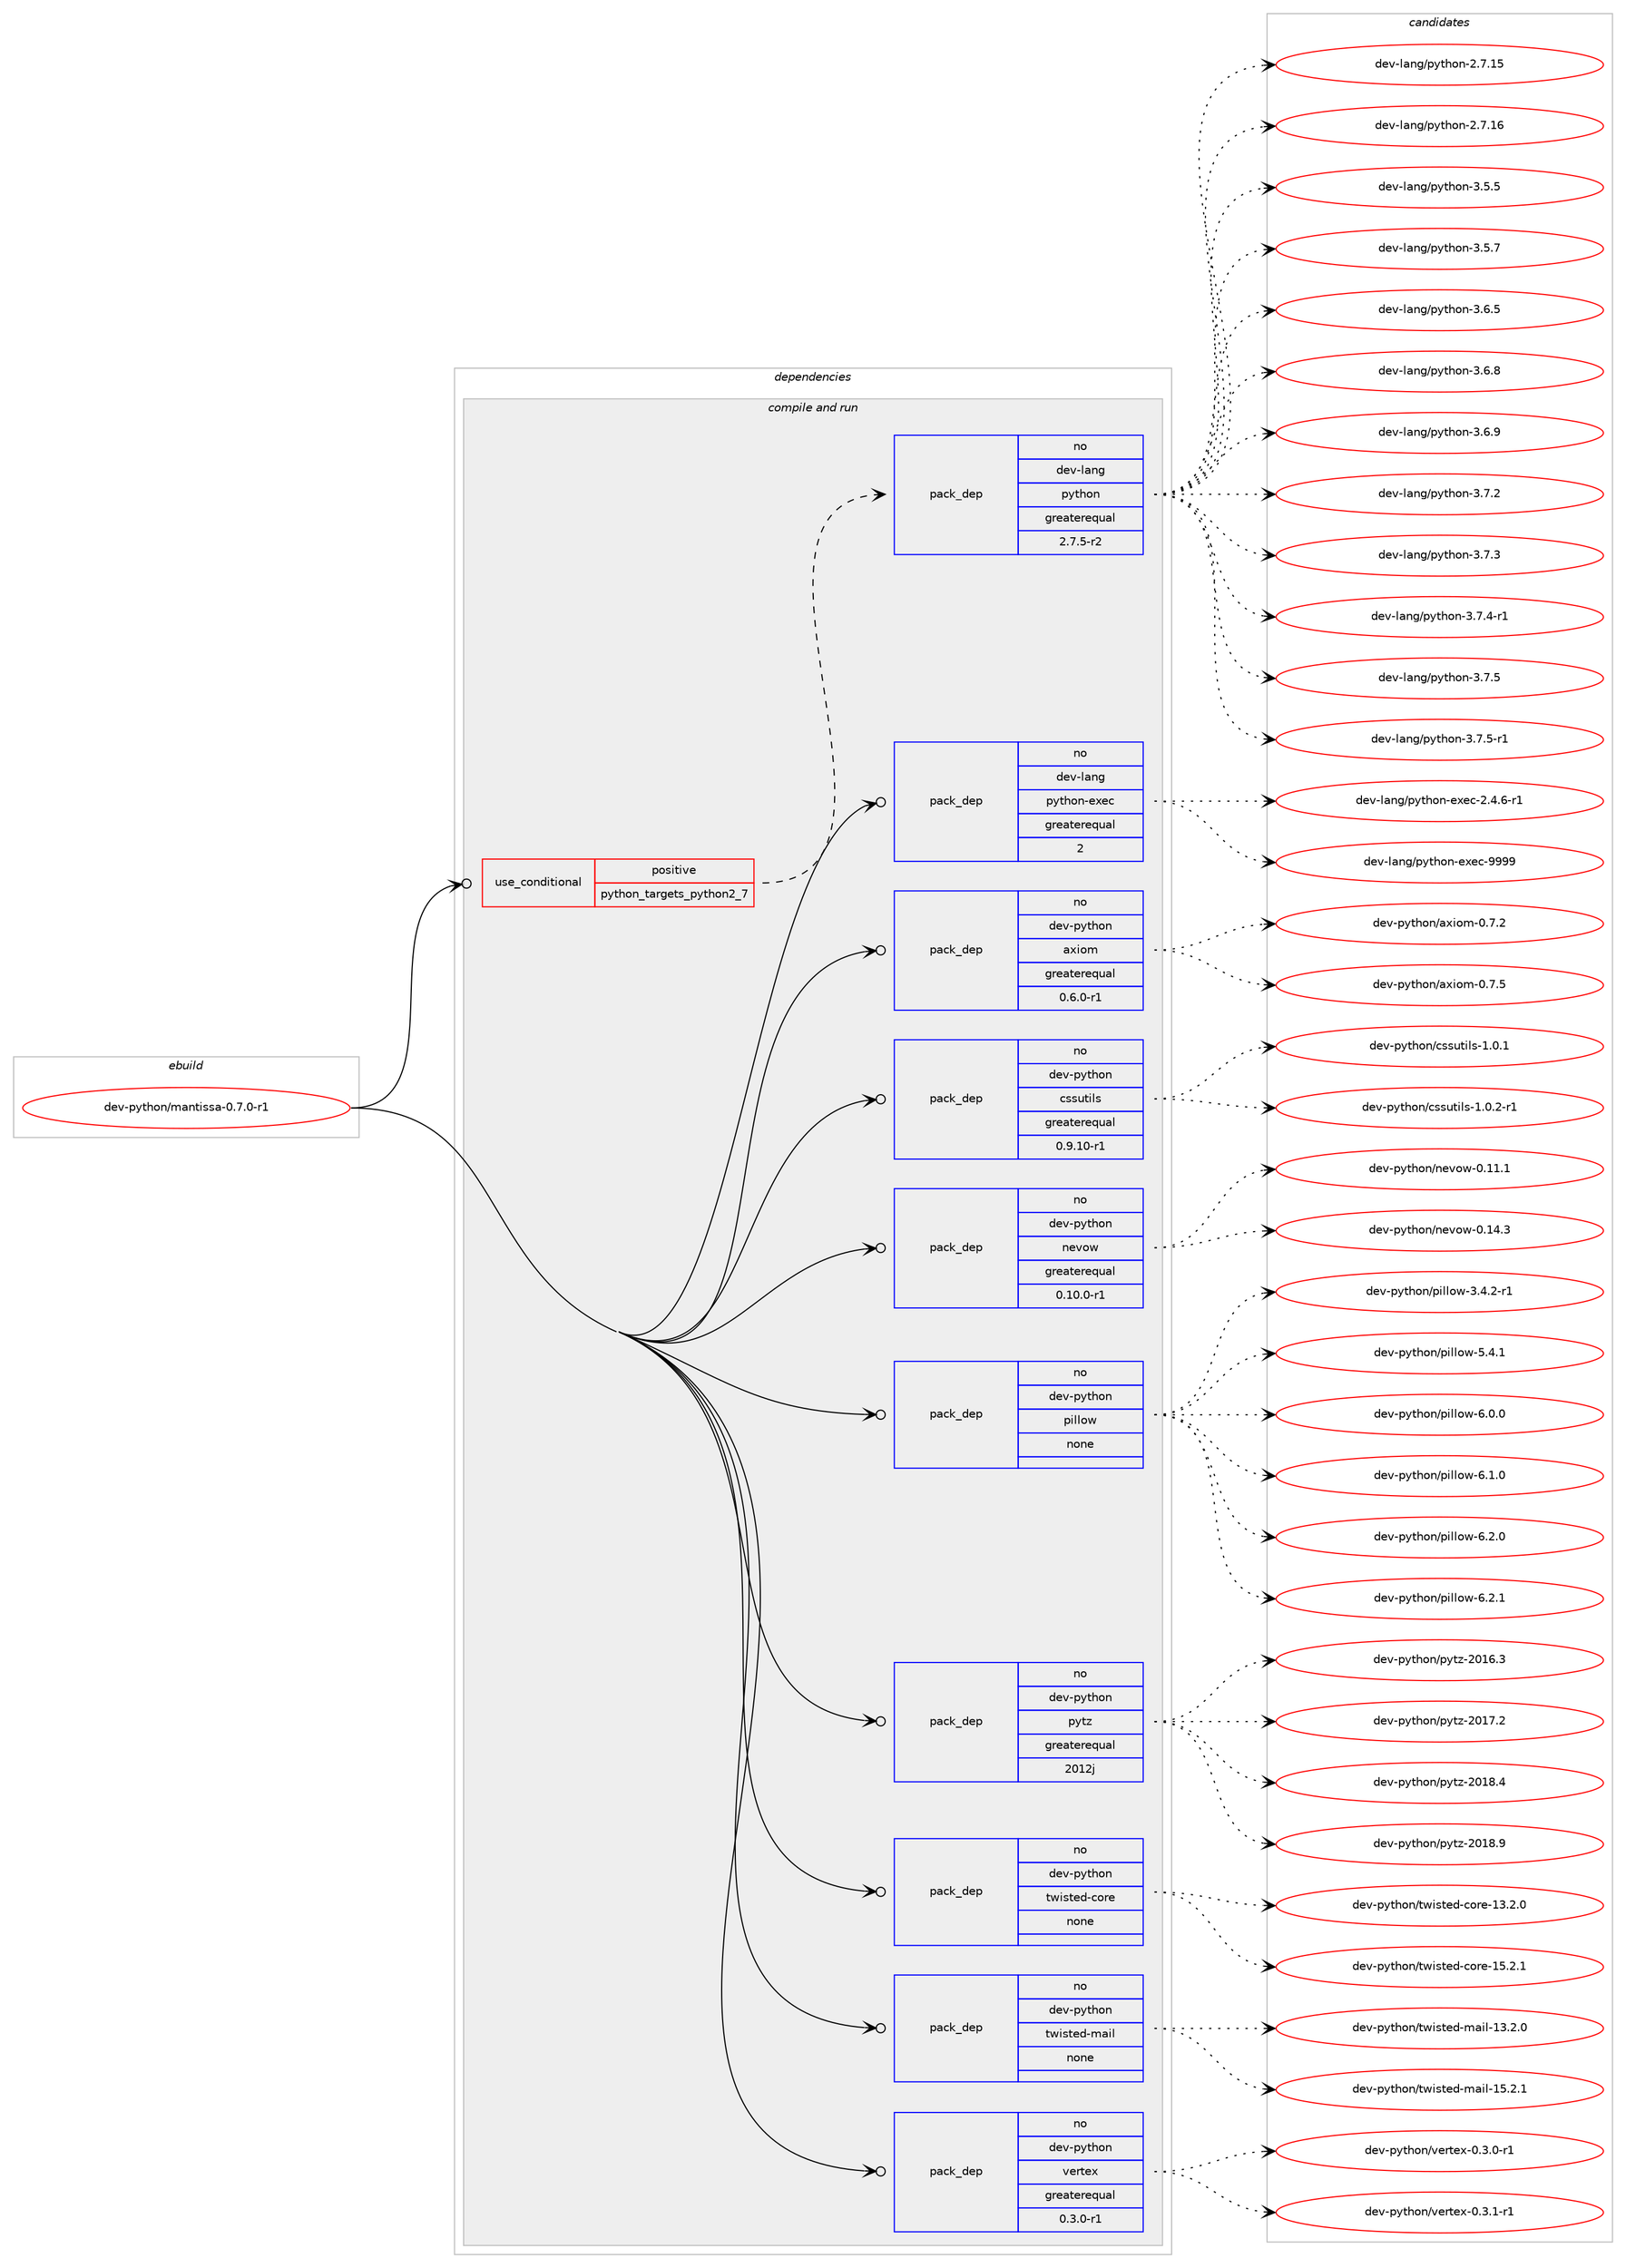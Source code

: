 digraph prolog {

# *************
# Graph options
# *************

newrank=true;
concentrate=true;
compound=true;
graph [rankdir=LR,fontname=Helvetica,fontsize=10,ranksep=1.5];#, ranksep=2.5, nodesep=0.2];
edge  [arrowhead=vee];
node  [fontname=Helvetica,fontsize=10];

# **********
# The ebuild
# **********

subgraph cluster_leftcol {
color=gray;
rank=same;
label=<<i>ebuild</i>>;
id [label="dev-python/mantissa-0.7.0-r1", color=red, width=4, href="../dev-python/mantissa-0.7.0-r1.svg"];
}

# ****************
# The dependencies
# ****************

subgraph cluster_midcol {
color=gray;
label=<<i>dependencies</i>>;
subgraph cluster_compile {
fillcolor="#eeeeee";
style=filled;
label=<<i>compile</i>>;
}
subgraph cluster_compileandrun {
fillcolor="#eeeeee";
style=filled;
label=<<i>compile and run</i>>;
subgraph cond142281 {
dependency613834 [label=<<TABLE BORDER="0" CELLBORDER="1" CELLSPACING="0" CELLPADDING="4"><TR><TD ROWSPAN="3" CELLPADDING="10">use_conditional</TD></TR><TR><TD>positive</TD></TR><TR><TD>python_targets_python2_7</TD></TR></TABLE>>, shape=none, color=red];
subgraph pack459749 {
dependency613835 [label=<<TABLE BORDER="0" CELLBORDER="1" CELLSPACING="0" CELLPADDING="4" WIDTH="220"><TR><TD ROWSPAN="6" CELLPADDING="30">pack_dep</TD></TR><TR><TD WIDTH="110">no</TD></TR><TR><TD>dev-lang</TD></TR><TR><TD>python</TD></TR><TR><TD>greaterequal</TD></TR><TR><TD>2.7.5-r2</TD></TR></TABLE>>, shape=none, color=blue];
}
dependency613834:e -> dependency613835:w [weight=20,style="dashed",arrowhead="vee"];
}
id:e -> dependency613834:w [weight=20,style="solid",arrowhead="odotvee"];
subgraph pack459750 {
dependency613836 [label=<<TABLE BORDER="0" CELLBORDER="1" CELLSPACING="0" CELLPADDING="4" WIDTH="220"><TR><TD ROWSPAN="6" CELLPADDING="30">pack_dep</TD></TR><TR><TD WIDTH="110">no</TD></TR><TR><TD>dev-lang</TD></TR><TR><TD>python-exec</TD></TR><TR><TD>greaterequal</TD></TR><TR><TD>2</TD></TR></TABLE>>, shape=none, color=blue];
}
id:e -> dependency613836:w [weight=20,style="solid",arrowhead="odotvee"];
subgraph pack459751 {
dependency613837 [label=<<TABLE BORDER="0" CELLBORDER="1" CELLSPACING="0" CELLPADDING="4" WIDTH="220"><TR><TD ROWSPAN="6" CELLPADDING="30">pack_dep</TD></TR><TR><TD WIDTH="110">no</TD></TR><TR><TD>dev-python</TD></TR><TR><TD>axiom</TD></TR><TR><TD>greaterequal</TD></TR><TR><TD>0.6.0-r1</TD></TR></TABLE>>, shape=none, color=blue];
}
id:e -> dependency613837:w [weight=20,style="solid",arrowhead="odotvee"];
subgraph pack459752 {
dependency613838 [label=<<TABLE BORDER="0" CELLBORDER="1" CELLSPACING="0" CELLPADDING="4" WIDTH="220"><TR><TD ROWSPAN="6" CELLPADDING="30">pack_dep</TD></TR><TR><TD WIDTH="110">no</TD></TR><TR><TD>dev-python</TD></TR><TR><TD>cssutils</TD></TR><TR><TD>greaterequal</TD></TR><TR><TD>0.9.10-r1</TD></TR></TABLE>>, shape=none, color=blue];
}
id:e -> dependency613838:w [weight=20,style="solid",arrowhead="odotvee"];
subgraph pack459753 {
dependency613839 [label=<<TABLE BORDER="0" CELLBORDER="1" CELLSPACING="0" CELLPADDING="4" WIDTH="220"><TR><TD ROWSPAN="6" CELLPADDING="30">pack_dep</TD></TR><TR><TD WIDTH="110">no</TD></TR><TR><TD>dev-python</TD></TR><TR><TD>nevow</TD></TR><TR><TD>greaterequal</TD></TR><TR><TD>0.10.0-r1</TD></TR></TABLE>>, shape=none, color=blue];
}
id:e -> dependency613839:w [weight=20,style="solid",arrowhead="odotvee"];
subgraph pack459754 {
dependency613840 [label=<<TABLE BORDER="0" CELLBORDER="1" CELLSPACING="0" CELLPADDING="4" WIDTH="220"><TR><TD ROWSPAN="6" CELLPADDING="30">pack_dep</TD></TR><TR><TD WIDTH="110">no</TD></TR><TR><TD>dev-python</TD></TR><TR><TD>pillow</TD></TR><TR><TD>none</TD></TR><TR><TD></TD></TR></TABLE>>, shape=none, color=blue];
}
id:e -> dependency613840:w [weight=20,style="solid",arrowhead="odotvee"];
subgraph pack459755 {
dependency613841 [label=<<TABLE BORDER="0" CELLBORDER="1" CELLSPACING="0" CELLPADDING="4" WIDTH="220"><TR><TD ROWSPAN="6" CELLPADDING="30">pack_dep</TD></TR><TR><TD WIDTH="110">no</TD></TR><TR><TD>dev-python</TD></TR><TR><TD>pytz</TD></TR><TR><TD>greaterequal</TD></TR><TR><TD>2012j</TD></TR></TABLE>>, shape=none, color=blue];
}
id:e -> dependency613841:w [weight=20,style="solid",arrowhead="odotvee"];
subgraph pack459756 {
dependency613842 [label=<<TABLE BORDER="0" CELLBORDER="1" CELLSPACING="0" CELLPADDING="4" WIDTH="220"><TR><TD ROWSPAN="6" CELLPADDING="30">pack_dep</TD></TR><TR><TD WIDTH="110">no</TD></TR><TR><TD>dev-python</TD></TR><TR><TD>twisted-core</TD></TR><TR><TD>none</TD></TR><TR><TD></TD></TR></TABLE>>, shape=none, color=blue];
}
id:e -> dependency613842:w [weight=20,style="solid",arrowhead="odotvee"];
subgraph pack459757 {
dependency613843 [label=<<TABLE BORDER="0" CELLBORDER="1" CELLSPACING="0" CELLPADDING="4" WIDTH="220"><TR><TD ROWSPAN="6" CELLPADDING="30">pack_dep</TD></TR><TR><TD WIDTH="110">no</TD></TR><TR><TD>dev-python</TD></TR><TR><TD>twisted-mail</TD></TR><TR><TD>none</TD></TR><TR><TD></TD></TR></TABLE>>, shape=none, color=blue];
}
id:e -> dependency613843:w [weight=20,style="solid",arrowhead="odotvee"];
subgraph pack459758 {
dependency613844 [label=<<TABLE BORDER="0" CELLBORDER="1" CELLSPACING="0" CELLPADDING="4" WIDTH="220"><TR><TD ROWSPAN="6" CELLPADDING="30">pack_dep</TD></TR><TR><TD WIDTH="110">no</TD></TR><TR><TD>dev-python</TD></TR><TR><TD>vertex</TD></TR><TR><TD>greaterequal</TD></TR><TR><TD>0.3.0-r1</TD></TR></TABLE>>, shape=none, color=blue];
}
id:e -> dependency613844:w [weight=20,style="solid",arrowhead="odotvee"];
}
subgraph cluster_run {
fillcolor="#eeeeee";
style=filled;
label=<<i>run</i>>;
}
}

# **************
# The candidates
# **************

subgraph cluster_choices {
rank=same;
color=gray;
label=<<i>candidates</i>>;

subgraph choice459749 {
color=black;
nodesep=1;
choice10010111845108971101034711212111610411111045504655464953 [label="dev-lang/python-2.7.15", color=red, width=4,href="../dev-lang/python-2.7.15.svg"];
choice10010111845108971101034711212111610411111045504655464954 [label="dev-lang/python-2.7.16", color=red, width=4,href="../dev-lang/python-2.7.16.svg"];
choice100101118451089711010347112121116104111110455146534653 [label="dev-lang/python-3.5.5", color=red, width=4,href="../dev-lang/python-3.5.5.svg"];
choice100101118451089711010347112121116104111110455146534655 [label="dev-lang/python-3.5.7", color=red, width=4,href="../dev-lang/python-3.5.7.svg"];
choice100101118451089711010347112121116104111110455146544653 [label="dev-lang/python-3.6.5", color=red, width=4,href="../dev-lang/python-3.6.5.svg"];
choice100101118451089711010347112121116104111110455146544656 [label="dev-lang/python-3.6.8", color=red, width=4,href="../dev-lang/python-3.6.8.svg"];
choice100101118451089711010347112121116104111110455146544657 [label="dev-lang/python-3.6.9", color=red, width=4,href="../dev-lang/python-3.6.9.svg"];
choice100101118451089711010347112121116104111110455146554650 [label="dev-lang/python-3.7.2", color=red, width=4,href="../dev-lang/python-3.7.2.svg"];
choice100101118451089711010347112121116104111110455146554651 [label="dev-lang/python-3.7.3", color=red, width=4,href="../dev-lang/python-3.7.3.svg"];
choice1001011184510897110103471121211161041111104551465546524511449 [label="dev-lang/python-3.7.4-r1", color=red, width=4,href="../dev-lang/python-3.7.4-r1.svg"];
choice100101118451089711010347112121116104111110455146554653 [label="dev-lang/python-3.7.5", color=red, width=4,href="../dev-lang/python-3.7.5.svg"];
choice1001011184510897110103471121211161041111104551465546534511449 [label="dev-lang/python-3.7.5-r1", color=red, width=4,href="../dev-lang/python-3.7.5-r1.svg"];
dependency613835:e -> choice10010111845108971101034711212111610411111045504655464953:w [style=dotted,weight="100"];
dependency613835:e -> choice10010111845108971101034711212111610411111045504655464954:w [style=dotted,weight="100"];
dependency613835:e -> choice100101118451089711010347112121116104111110455146534653:w [style=dotted,weight="100"];
dependency613835:e -> choice100101118451089711010347112121116104111110455146534655:w [style=dotted,weight="100"];
dependency613835:e -> choice100101118451089711010347112121116104111110455146544653:w [style=dotted,weight="100"];
dependency613835:e -> choice100101118451089711010347112121116104111110455146544656:w [style=dotted,weight="100"];
dependency613835:e -> choice100101118451089711010347112121116104111110455146544657:w [style=dotted,weight="100"];
dependency613835:e -> choice100101118451089711010347112121116104111110455146554650:w [style=dotted,weight="100"];
dependency613835:e -> choice100101118451089711010347112121116104111110455146554651:w [style=dotted,weight="100"];
dependency613835:e -> choice1001011184510897110103471121211161041111104551465546524511449:w [style=dotted,weight="100"];
dependency613835:e -> choice100101118451089711010347112121116104111110455146554653:w [style=dotted,weight="100"];
dependency613835:e -> choice1001011184510897110103471121211161041111104551465546534511449:w [style=dotted,weight="100"];
}
subgraph choice459750 {
color=black;
nodesep=1;
choice10010111845108971101034711212111610411111045101120101994550465246544511449 [label="dev-lang/python-exec-2.4.6-r1", color=red, width=4,href="../dev-lang/python-exec-2.4.6-r1.svg"];
choice10010111845108971101034711212111610411111045101120101994557575757 [label="dev-lang/python-exec-9999", color=red, width=4,href="../dev-lang/python-exec-9999.svg"];
dependency613836:e -> choice10010111845108971101034711212111610411111045101120101994550465246544511449:w [style=dotted,weight="100"];
dependency613836:e -> choice10010111845108971101034711212111610411111045101120101994557575757:w [style=dotted,weight="100"];
}
subgraph choice459751 {
color=black;
nodesep=1;
choice100101118451121211161041111104797120105111109454846554650 [label="dev-python/axiom-0.7.2", color=red, width=4,href="../dev-python/axiom-0.7.2.svg"];
choice100101118451121211161041111104797120105111109454846554653 [label="dev-python/axiom-0.7.5", color=red, width=4,href="../dev-python/axiom-0.7.5.svg"];
dependency613837:e -> choice100101118451121211161041111104797120105111109454846554650:w [style=dotted,weight="100"];
dependency613837:e -> choice100101118451121211161041111104797120105111109454846554653:w [style=dotted,weight="100"];
}
subgraph choice459752 {
color=black;
nodesep=1;
choice100101118451121211161041111104799115115117116105108115454946484649 [label="dev-python/cssutils-1.0.1", color=red, width=4,href="../dev-python/cssutils-1.0.1.svg"];
choice1001011184511212111610411111047991151151171161051081154549464846504511449 [label="dev-python/cssutils-1.0.2-r1", color=red, width=4,href="../dev-python/cssutils-1.0.2-r1.svg"];
dependency613838:e -> choice100101118451121211161041111104799115115117116105108115454946484649:w [style=dotted,weight="100"];
dependency613838:e -> choice1001011184511212111610411111047991151151171161051081154549464846504511449:w [style=dotted,weight="100"];
}
subgraph choice459753 {
color=black;
nodesep=1;
choice100101118451121211161041111104711010111811111945484649494649 [label="dev-python/nevow-0.11.1", color=red, width=4,href="../dev-python/nevow-0.11.1.svg"];
choice100101118451121211161041111104711010111811111945484649524651 [label="dev-python/nevow-0.14.3", color=red, width=4,href="../dev-python/nevow-0.14.3.svg"];
dependency613839:e -> choice100101118451121211161041111104711010111811111945484649494649:w [style=dotted,weight="100"];
dependency613839:e -> choice100101118451121211161041111104711010111811111945484649524651:w [style=dotted,weight="100"];
}
subgraph choice459754 {
color=black;
nodesep=1;
choice10010111845112121116104111110471121051081081111194551465246504511449 [label="dev-python/pillow-3.4.2-r1", color=red, width=4,href="../dev-python/pillow-3.4.2-r1.svg"];
choice1001011184511212111610411111047112105108108111119455346524649 [label="dev-python/pillow-5.4.1", color=red, width=4,href="../dev-python/pillow-5.4.1.svg"];
choice1001011184511212111610411111047112105108108111119455446484648 [label="dev-python/pillow-6.0.0", color=red, width=4,href="../dev-python/pillow-6.0.0.svg"];
choice1001011184511212111610411111047112105108108111119455446494648 [label="dev-python/pillow-6.1.0", color=red, width=4,href="../dev-python/pillow-6.1.0.svg"];
choice1001011184511212111610411111047112105108108111119455446504648 [label="dev-python/pillow-6.2.0", color=red, width=4,href="../dev-python/pillow-6.2.0.svg"];
choice1001011184511212111610411111047112105108108111119455446504649 [label="dev-python/pillow-6.2.1", color=red, width=4,href="../dev-python/pillow-6.2.1.svg"];
dependency613840:e -> choice10010111845112121116104111110471121051081081111194551465246504511449:w [style=dotted,weight="100"];
dependency613840:e -> choice1001011184511212111610411111047112105108108111119455346524649:w [style=dotted,weight="100"];
dependency613840:e -> choice1001011184511212111610411111047112105108108111119455446484648:w [style=dotted,weight="100"];
dependency613840:e -> choice1001011184511212111610411111047112105108108111119455446494648:w [style=dotted,weight="100"];
dependency613840:e -> choice1001011184511212111610411111047112105108108111119455446504648:w [style=dotted,weight="100"];
dependency613840:e -> choice1001011184511212111610411111047112105108108111119455446504649:w [style=dotted,weight="100"];
}
subgraph choice459755 {
color=black;
nodesep=1;
choice100101118451121211161041111104711212111612245504849544651 [label="dev-python/pytz-2016.3", color=red, width=4,href="../dev-python/pytz-2016.3.svg"];
choice100101118451121211161041111104711212111612245504849554650 [label="dev-python/pytz-2017.2", color=red, width=4,href="../dev-python/pytz-2017.2.svg"];
choice100101118451121211161041111104711212111612245504849564652 [label="dev-python/pytz-2018.4", color=red, width=4,href="../dev-python/pytz-2018.4.svg"];
choice100101118451121211161041111104711212111612245504849564657 [label="dev-python/pytz-2018.9", color=red, width=4,href="../dev-python/pytz-2018.9.svg"];
dependency613841:e -> choice100101118451121211161041111104711212111612245504849544651:w [style=dotted,weight="100"];
dependency613841:e -> choice100101118451121211161041111104711212111612245504849554650:w [style=dotted,weight="100"];
dependency613841:e -> choice100101118451121211161041111104711212111612245504849564652:w [style=dotted,weight="100"];
dependency613841:e -> choice100101118451121211161041111104711212111612245504849564657:w [style=dotted,weight="100"];
}
subgraph choice459756 {
color=black;
nodesep=1;
choice1001011184511212111610411111047116119105115116101100459911111410145495146504648 [label="dev-python/twisted-core-13.2.0", color=red, width=4,href="../dev-python/twisted-core-13.2.0.svg"];
choice1001011184511212111610411111047116119105115116101100459911111410145495346504649 [label="dev-python/twisted-core-15.2.1", color=red, width=4,href="../dev-python/twisted-core-15.2.1.svg"];
dependency613842:e -> choice1001011184511212111610411111047116119105115116101100459911111410145495146504648:w [style=dotted,weight="100"];
dependency613842:e -> choice1001011184511212111610411111047116119105115116101100459911111410145495346504649:w [style=dotted,weight="100"];
}
subgraph choice459757 {
color=black;
nodesep=1;
choice1001011184511212111610411111047116119105115116101100451099710510845495146504648 [label="dev-python/twisted-mail-13.2.0", color=red, width=4,href="../dev-python/twisted-mail-13.2.0.svg"];
choice1001011184511212111610411111047116119105115116101100451099710510845495346504649 [label="dev-python/twisted-mail-15.2.1", color=red, width=4,href="../dev-python/twisted-mail-15.2.1.svg"];
dependency613843:e -> choice1001011184511212111610411111047116119105115116101100451099710510845495146504648:w [style=dotted,weight="100"];
dependency613843:e -> choice1001011184511212111610411111047116119105115116101100451099710510845495346504649:w [style=dotted,weight="100"];
}
subgraph choice459758 {
color=black;
nodesep=1;
choice10010111845112121116104111110471181011141161011204548465146484511449 [label="dev-python/vertex-0.3.0-r1", color=red, width=4,href="../dev-python/vertex-0.3.0-r1.svg"];
choice10010111845112121116104111110471181011141161011204548465146494511449 [label="dev-python/vertex-0.3.1-r1", color=red, width=4,href="../dev-python/vertex-0.3.1-r1.svg"];
dependency613844:e -> choice10010111845112121116104111110471181011141161011204548465146484511449:w [style=dotted,weight="100"];
dependency613844:e -> choice10010111845112121116104111110471181011141161011204548465146494511449:w [style=dotted,weight="100"];
}
}

}
